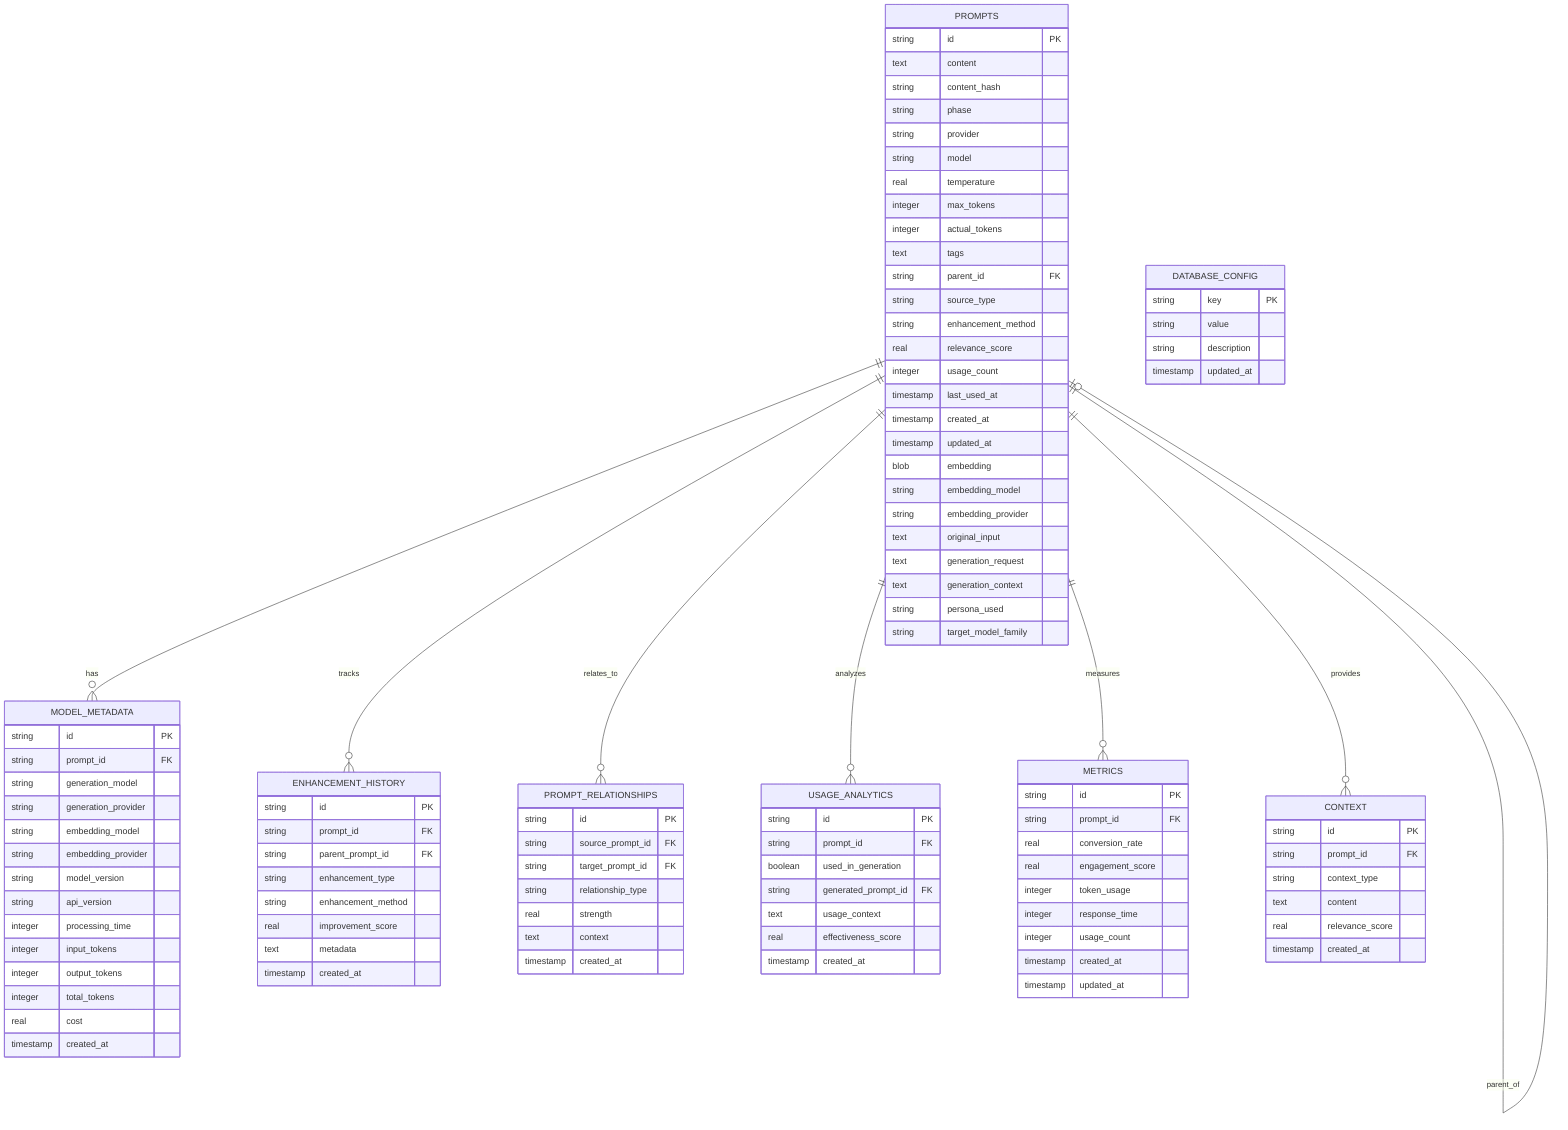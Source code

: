erDiagram
    PROMPTS {
        string id PK
        text content
        string content_hash
        string phase
        string provider
        string model
        real temperature
        integer max_tokens
        integer actual_tokens
        text tags
        string parent_id FK
        string source_type
        string enhancement_method
        real relevance_score
        integer usage_count
        timestamp last_used_at
        timestamp created_at
        timestamp updated_at
        blob embedding
        string embedding_model
        string embedding_provider
        text original_input
        text generation_request
        text generation_context
        string persona_used
        string target_model_family
    }
    
    MODEL_METADATA {
        string id PK
        string prompt_id FK
        string generation_model
        string generation_provider
        string embedding_model
        string embedding_provider
        string model_version
        string api_version
        integer processing_time
        integer input_tokens
        integer output_tokens
        integer total_tokens
        real cost
        timestamp created_at
    }
    
    ENHANCEMENT_HISTORY {
        string id PK
        string prompt_id FK
        string parent_prompt_id FK
        string enhancement_type
        string enhancement_method
        real improvement_score
        text metadata
        timestamp created_at
    }
    
    PROMPT_RELATIONSHIPS {
        string id PK
        string source_prompt_id FK
        string target_prompt_id FK
        string relationship_type
        real strength
        text context
        timestamp created_at
    }
    
    USAGE_ANALYTICS {
        string id PK
        string prompt_id FK
        boolean used_in_generation
        string generated_prompt_id FK
        text usage_context
        real effectiveness_score
        timestamp created_at
    }
    
    METRICS {
        string id PK
        string prompt_id FK
        real conversion_rate
        real engagement_score
        integer token_usage
        integer response_time
        integer usage_count
        timestamp created_at
        timestamp updated_at
    }
    
    CONTEXT {
        string id PK
        string prompt_id FK
        string context_type
        text content
        real relevance_score
        timestamp created_at
    }
    
    DATABASE_CONFIG {
        string key PK
        string value
        string description
        timestamp updated_at
    }
    
    PROMPTS ||--o{ MODEL_METADATA : "has"
    PROMPTS ||--o{ ENHANCEMENT_HISTORY : "tracks"
    PROMPTS ||--o{ PROMPT_RELATIONSHIPS : "relates_to"
    PROMPTS ||--o{ USAGE_ANALYTICS : "analyzes"
    PROMPTS ||--o{ METRICS : "measures"
    PROMPTS ||--o{ CONTEXT : "provides"
    PROMPTS ||--o| PROMPTS : "parent_of"